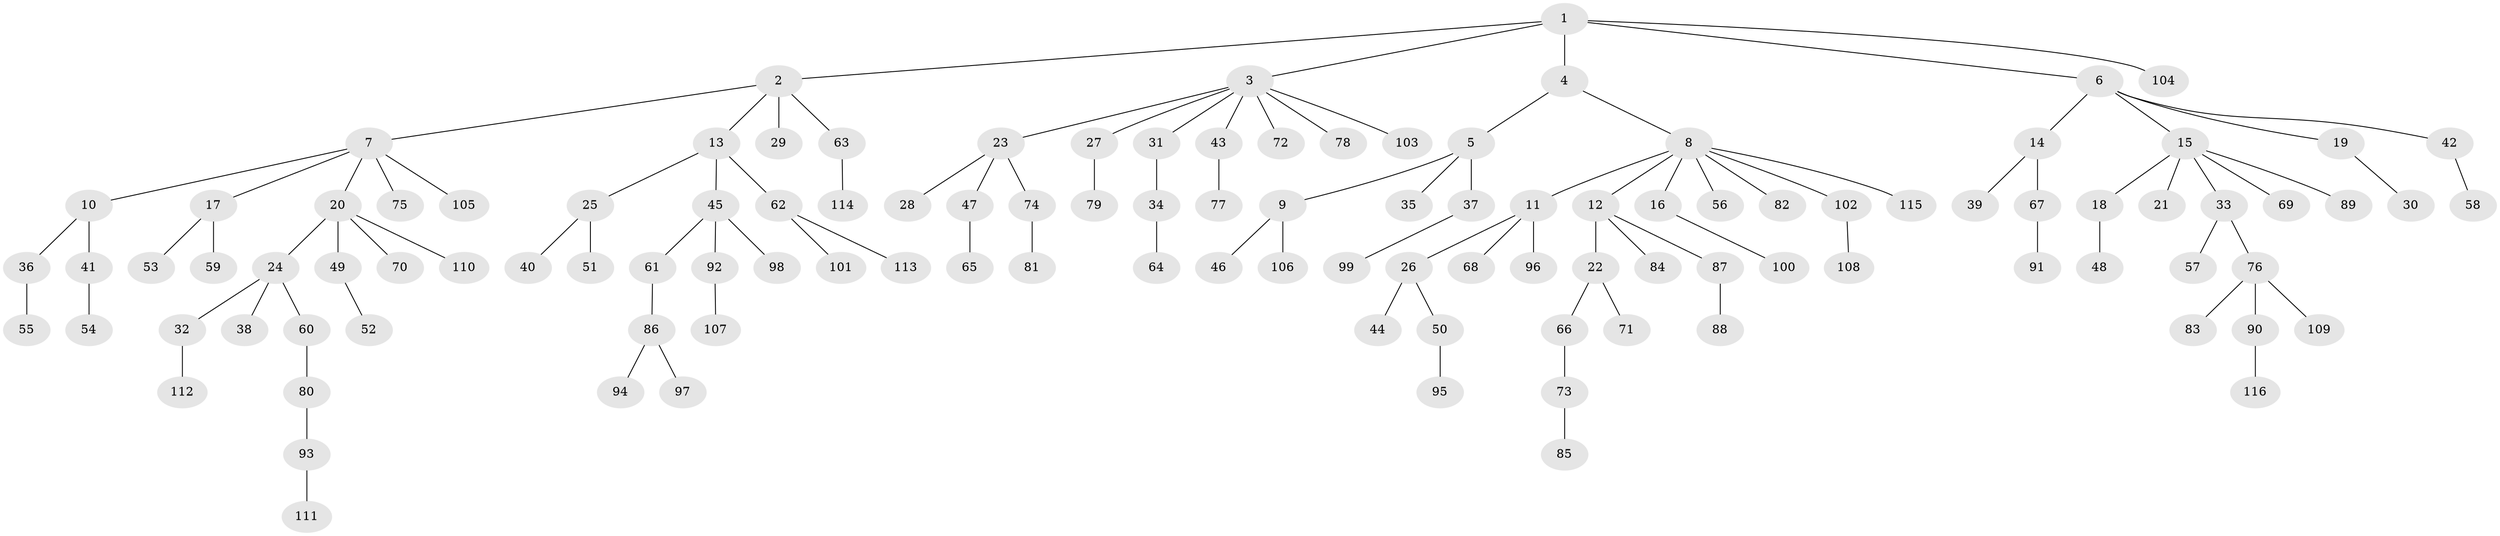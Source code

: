 // Generated by graph-tools (version 1.1) at 2025/36/03/09/25 02:36:42]
// undirected, 116 vertices, 115 edges
graph export_dot {
graph [start="1"]
  node [color=gray90,style=filled];
  1;
  2;
  3;
  4;
  5;
  6;
  7;
  8;
  9;
  10;
  11;
  12;
  13;
  14;
  15;
  16;
  17;
  18;
  19;
  20;
  21;
  22;
  23;
  24;
  25;
  26;
  27;
  28;
  29;
  30;
  31;
  32;
  33;
  34;
  35;
  36;
  37;
  38;
  39;
  40;
  41;
  42;
  43;
  44;
  45;
  46;
  47;
  48;
  49;
  50;
  51;
  52;
  53;
  54;
  55;
  56;
  57;
  58;
  59;
  60;
  61;
  62;
  63;
  64;
  65;
  66;
  67;
  68;
  69;
  70;
  71;
  72;
  73;
  74;
  75;
  76;
  77;
  78;
  79;
  80;
  81;
  82;
  83;
  84;
  85;
  86;
  87;
  88;
  89;
  90;
  91;
  92;
  93;
  94;
  95;
  96;
  97;
  98;
  99;
  100;
  101;
  102;
  103;
  104;
  105;
  106;
  107;
  108;
  109;
  110;
  111;
  112;
  113;
  114;
  115;
  116;
  1 -- 2;
  1 -- 3;
  1 -- 4;
  1 -- 6;
  1 -- 104;
  2 -- 7;
  2 -- 13;
  2 -- 29;
  2 -- 63;
  3 -- 23;
  3 -- 27;
  3 -- 31;
  3 -- 43;
  3 -- 72;
  3 -- 78;
  3 -- 103;
  4 -- 5;
  4 -- 8;
  5 -- 9;
  5 -- 35;
  5 -- 37;
  6 -- 14;
  6 -- 15;
  6 -- 19;
  6 -- 42;
  7 -- 10;
  7 -- 17;
  7 -- 20;
  7 -- 75;
  7 -- 105;
  8 -- 11;
  8 -- 12;
  8 -- 16;
  8 -- 56;
  8 -- 82;
  8 -- 102;
  8 -- 115;
  9 -- 46;
  9 -- 106;
  10 -- 36;
  10 -- 41;
  11 -- 26;
  11 -- 68;
  11 -- 96;
  12 -- 22;
  12 -- 84;
  12 -- 87;
  13 -- 25;
  13 -- 45;
  13 -- 62;
  14 -- 39;
  14 -- 67;
  15 -- 18;
  15 -- 21;
  15 -- 33;
  15 -- 69;
  15 -- 89;
  16 -- 100;
  17 -- 53;
  17 -- 59;
  18 -- 48;
  19 -- 30;
  20 -- 24;
  20 -- 49;
  20 -- 70;
  20 -- 110;
  22 -- 66;
  22 -- 71;
  23 -- 28;
  23 -- 47;
  23 -- 74;
  24 -- 32;
  24 -- 38;
  24 -- 60;
  25 -- 40;
  25 -- 51;
  26 -- 44;
  26 -- 50;
  27 -- 79;
  31 -- 34;
  32 -- 112;
  33 -- 57;
  33 -- 76;
  34 -- 64;
  36 -- 55;
  37 -- 99;
  41 -- 54;
  42 -- 58;
  43 -- 77;
  45 -- 61;
  45 -- 92;
  45 -- 98;
  47 -- 65;
  49 -- 52;
  50 -- 95;
  60 -- 80;
  61 -- 86;
  62 -- 101;
  62 -- 113;
  63 -- 114;
  66 -- 73;
  67 -- 91;
  73 -- 85;
  74 -- 81;
  76 -- 83;
  76 -- 90;
  76 -- 109;
  80 -- 93;
  86 -- 94;
  86 -- 97;
  87 -- 88;
  90 -- 116;
  92 -- 107;
  93 -- 111;
  102 -- 108;
}
